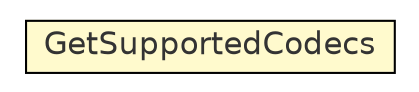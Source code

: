 #!/usr/local/bin/dot
#
# Class diagram 
# Generated by UmlGraph version 4.8 (http://www.spinellis.gr/sw/umlgraph)
#

digraph G {
	edge [fontname="Helvetica",fontsize=10,labelfontname="Helvetica",labelfontsize=10];
	node [fontname="Helvetica",fontsize=10,shape=plaintext];
	rankdir=LR;
	ranksep=1;
	// com.xuggle.xuggler.GetSupportedCodecs
	c7724 [label=<<table border="0" cellborder="1" cellspacing="0" cellpadding="2" port="p" bgcolor="lemonChiffon" href="./GetSupportedCodecs.html">
		<tr><td><table border="0" cellspacing="0" cellpadding="1">
			<tr><td> GetSupportedCodecs </td></tr>
		</table></td></tr>
		</table>>, fontname="Helvetica", fontcolor="grey20", fontsize=15.0];
}

